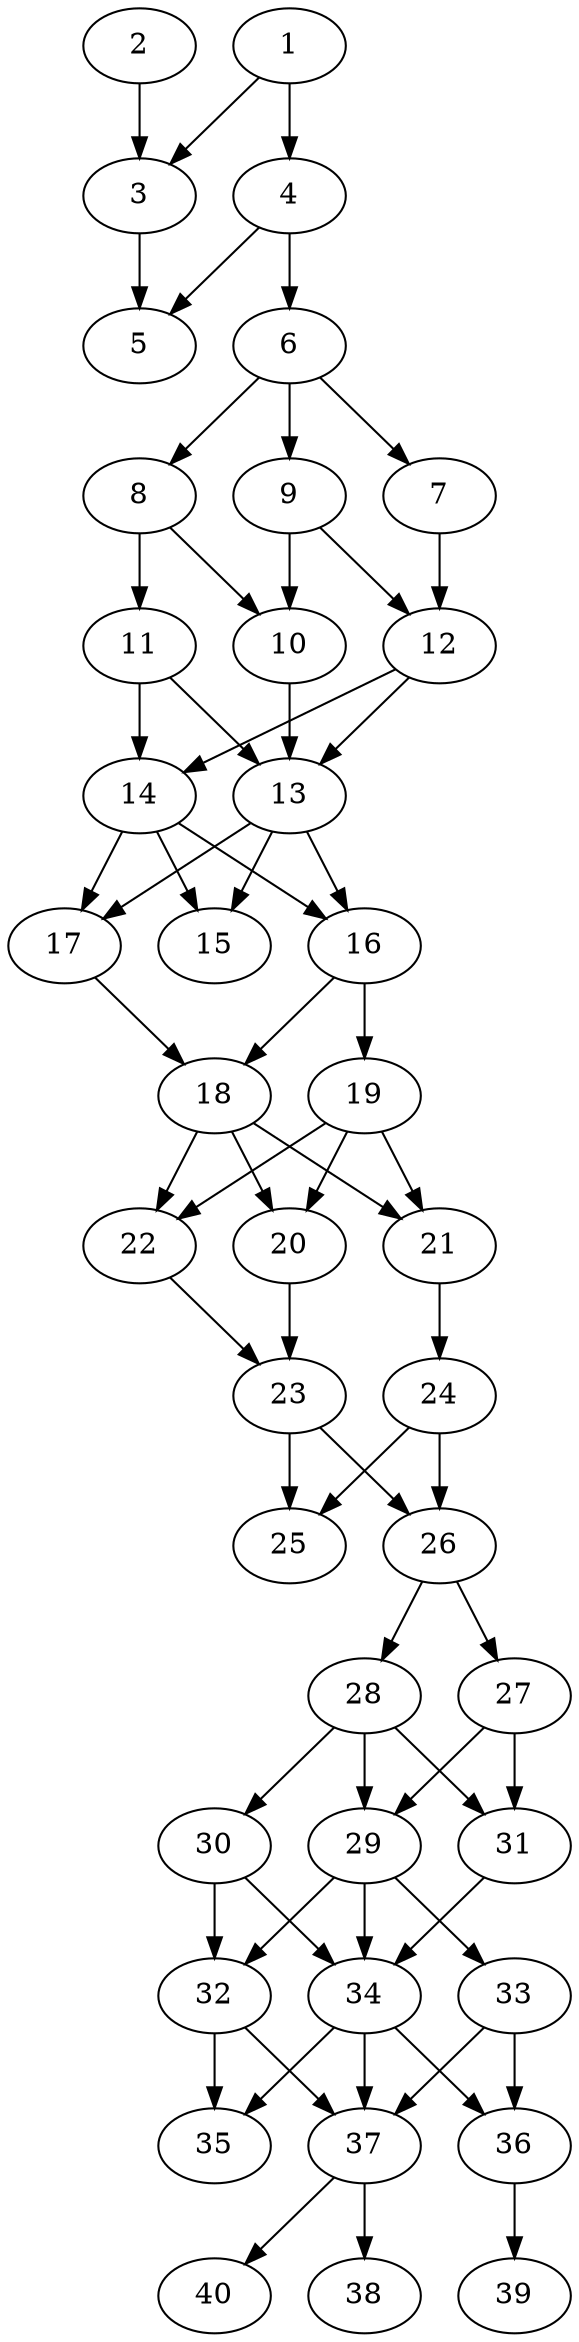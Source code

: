 // DAG automatically generated by daggen at Thu Oct  3 14:06:50 2019
// ./daggen --dot -n 40 --ccr 0.5 --fat 0.3 --regular 0.7 --density 0.7 --mindata 5242880 --maxdata 52428800 
digraph G {
  1 [size="31145984", alpha="0.08", expect_size="15572992"] 
  1 -> 3 [size ="15572992"]
  1 -> 4 [size ="15572992"]
  2 [size="20527104", alpha="0.16", expect_size="10263552"] 
  2 -> 3 [size ="10263552"]
  3 [size="50827264", alpha="0.01", expect_size="25413632"] 
  3 -> 5 [size ="25413632"]
  4 [size="100505600", alpha="0.10", expect_size="50252800"] 
  4 -> 5 [size ="50252800"]
  4 -> 6 [size ="50252800"]
  5 [size="25194496", alpha="0.05", expect_size="12597248"] 
  6 [size="55490560", alpha="0.05", expect_size="27745280"] 
  6 -> 7 [size ="27745280"]
  6 -> 8 [size ="27745280"]
  6 -> 9 [size ="27745280"]
  7 [size="36001792", alpha="0.08", expect_size="18000896"] 
  7 -> 12 [size ="18000896"]
  8 [size="86024192", alpha="0.04", expect_size="43012096"] 
  8 -> 10 [size ="43012096"]
  8 -> 11 [size ="43012096"]
  9 [size="17158144", alpha="0.07", expect_size="8579072"] 
  9 -> 10 [size ="8579072"]
  9 -> 12 [size ="8579072"]
  10 [size="70395904", alpha="0.03", expect_size="35197952"] 
  10 -> 13 [size ="35197952"]
  11 [size="43177984", alpha="0.17", expect_size="21588992"] 
  11 -> 13 [size ="21588992"]
  11 -> 14 [size ="21588992"]
  12 [size="82726912", alpha="0.08", expect_size="41363456"] 
  12 -> 13 [size ="41363456"]
  12 -> 14 [size ="41363456"]
  13 [size="64475136", alpha="0.03", expect_size="32237568"] 
  13 -> 15 [size ="32237568"]
  13 -> 16 [size ="32237568"]
  13 -> 17 [size ="32237568"]
  14 [size="68732928", alpha="0.06", expect_size="34366464"] 
  14 -> 15 [size ="34366464"]
  14 -> 16 [size ="34366464"]
  14 -> 17 [size ="34366464"]
  15 [size="19654656", alpha="0.17", expect_size="9827328"] 
  16 [size="41302016", alpha="0.18", expect_size="20651008"] 
  16 -> 18 [size ="20651008"]
  16 -> 19 [size ="20651008"]
  17 [size="66424832", alpha="0.16", expect_size="33212416"] 
  17 -> 18 [size ="33212416"]
  18 [size="102830080", alpha="0.18", expect_size="51415040"] 
  18 -> 20 [size ="51415040"]
  18 -> 21 [size ="51415040"]
  18 -> 22 [size ="51415040"]
  19 [size="29644800", alpha="0.05", expect_size="14822400"] 
  19 -> 20 [size ="14822400"]
  19 -> 21 [size ="14822400"]
  19 -> 22 [size ="14822400"]
  20 [size="61691904", alpha="0.02", expect_size="30845952"] 
  20 -> 23 [size ="30845952"]
  21 [size="76306432", alpha="0.04", expect_size="38153216"] 
  21 -> 24 [size ="38153216"]
  22 [size="63047680", alpha="0.08", expect_size="31523840"] 
  22 -> 23 [size ="31523840"]
  23 [size="103145472", alpha="0.00", expect_size="51572736"] 
  23 -> 25 [size ="51572736"]
  23 -> 26 [size ="51572736"]
  24 [size="24096768", alpha="0.12", expect_size="12048384"] 
  24 -> 25 [size ="12048384"]
  24 -> 26 [size ="12048384"]
  25 [size="51632128", alpha="0.06", expect_size="25816064"] 
  26 [size="39110656", alpha="0.10", expect_size="19555328"] 
  26 -> 27 [size ="19555328"]
  26 -> 28 [size ="19555328"]
  27 [size="31275008", alpha="0.20", expect_size="15637504"] 
  27 -> 29 [size ="15637504"]
  27 -> 31 [size ="15637504"]
  28 [size="104421376", alpha="0.05", expect_size="52210688"] 
  28 -> 29 [size ="52210688"]
  28 -> 30 [size ="52210688"]
  28 -> 31 [size ="52210688"]
  29 [size="97212416", alpha="0.12", expect_size="48606208"] 
  29 -> 32 [size ="48606208"]
  29 -> 33 [size ="48606208"]
  29 -> 34 [size ="48606208"]
  30 [size="26808320", alpha="0.12", expect_size="13404160"] 
  30 -> 32 [size ="13404160"]
  30 -> 34 [size ="13404160"]
  31 [size="37920768", alpha="0.18", expect_size="18960384"] 
  31 -> 34 [size ="18960384"]
  32 [size="56842240", alpha="0.20", expect_size="28421120"] 
  32 -> 35 [size ="28421120"]
  32 -> 37 [size ="28421120"]
  33 [size="93614080", alpha="0.13", expect_size="46807040"] 
  33 -> 36 [size ="46807040"]
  33 -> 37 [size ="46807040"]
  34 [size="94208000", alpha="0.19", expect_size="47104000"] 
  34 -> 35 [size ="47104000"]
  34 -> 36 [size ="47104000"]
  34 -> 37 [size ="47104000"]
  35 [size="54272000", alpha="0.06", expect_size="27136000"] 
  36 [size="82886656", alpha="0.00", expect_size="41443328"] 
  36 -> 39 [size ="41443328"]
  37 [size="36313088", alpha="0.06", expect_size="18156544"] 
  37 -> 38 [size ="18156544"]
  37 -> 40 [size ="18156544"]
  38 [size="34443264", alpha="0.12", expect_size="17221632"] 
  39 [size="58441728", alpha="0.02", expect_size="29220864"] 
  40 [size="20611072", alpha="0.02", expect_size="10305536"] 
}
